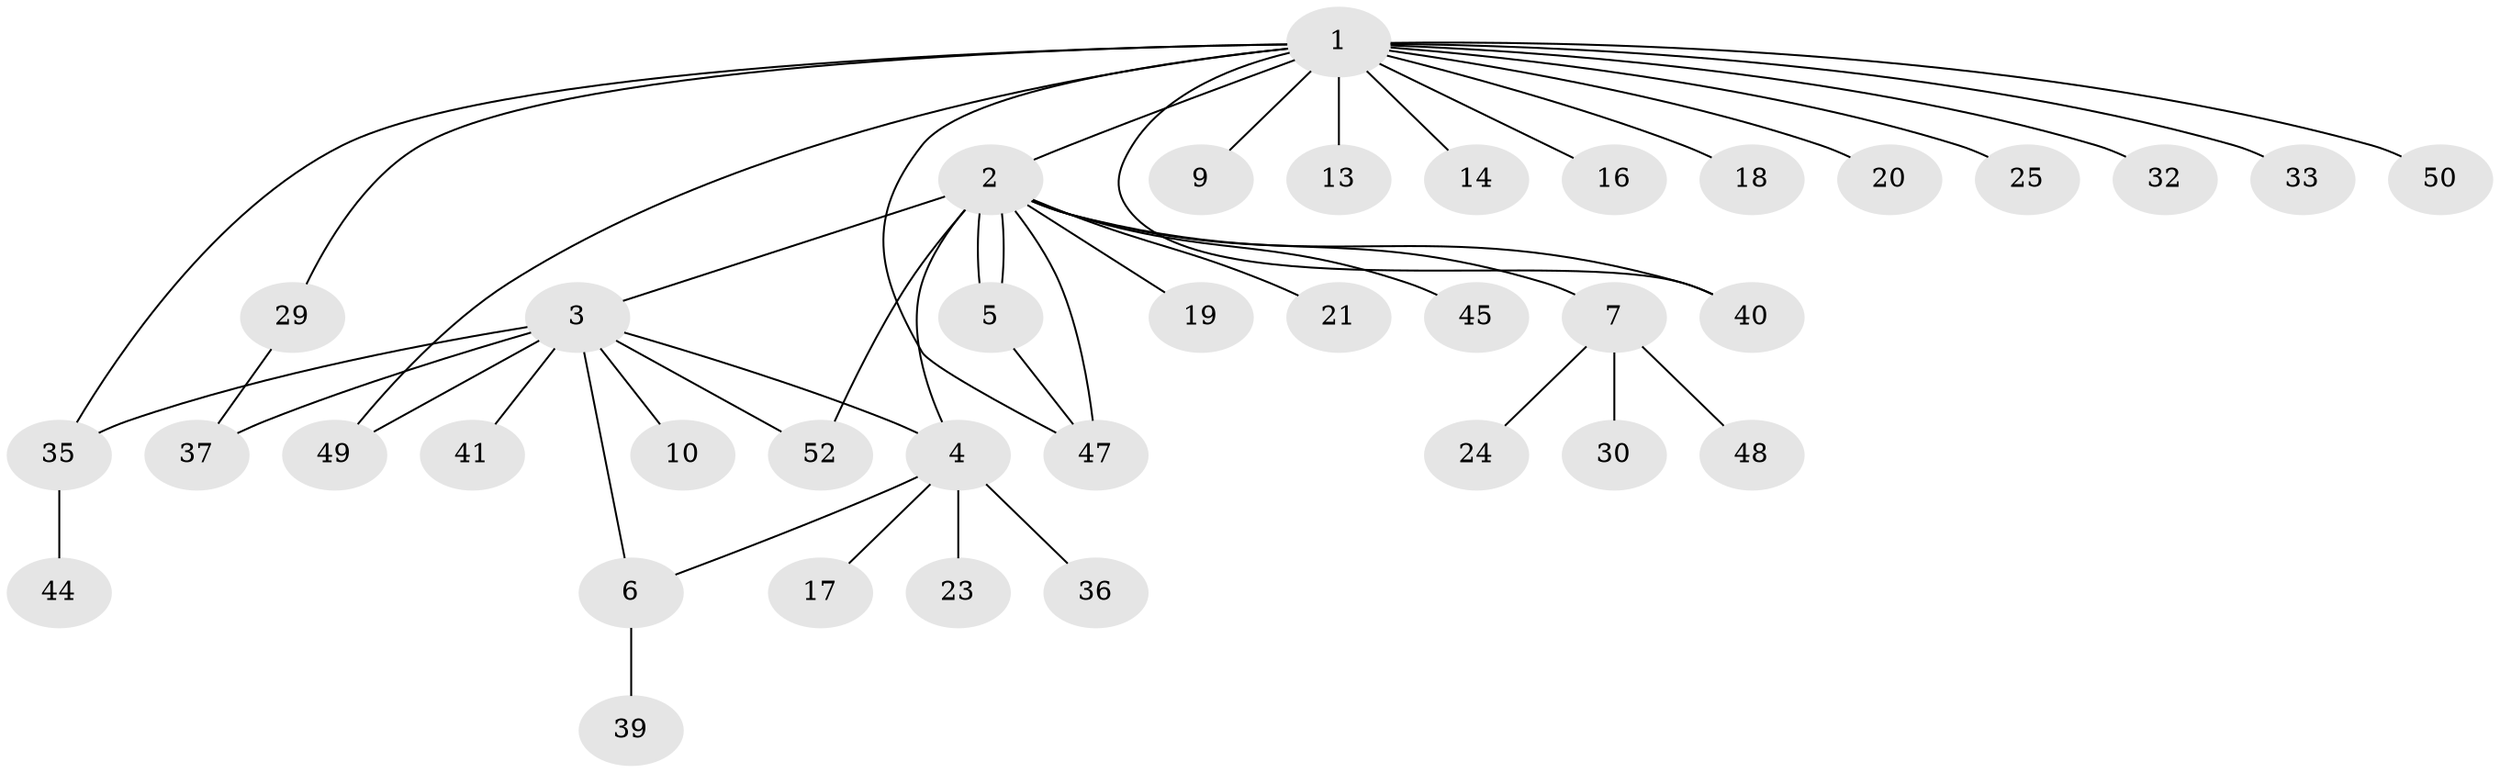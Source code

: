 // original degree distribution, {17: 0.019230769230769232, 14: 0.019230769230769232, 7: 0.019230769230769232, 6: 0.019230769230769232, 4: 0.09615384615384616, 2: 0.1346153846153846, 1: 0.5961538461538461, 3: 0.09615384615384616}
// Generated by graph-tools (version 1.1) at 2025/41/03/06/25 10:41:46]
// undirected, 37 vertices, 46 edges
graph export_dot {
graph [start="1"]
  node [color=gray90,style=filled];
  1 [super="+8"];
  2 [super="+42"];
  3 [super="+28"];
  4 [super="+31"];
  5 [super="+11"];
  6 [super="+26"];
  7 [super="+15"];
  9;
  10 [super="+12"];
  13;
  14 [super="+22"];
  16;
  17;
  18;
  19;
  20;
  21;
  23 [super="+27"];
  24;
  25;
  29 [super="+34"];
  30;
  32;
  33;
  35 [super="+38"];
  36;
  37 [super="+43"];
  39;
  40 [super="+46"];
  41;
  44;
  45;
  47;
  48;
  49 [super="+51"];
  50;
  52;
  1 -- 2 [weight=2];
  1 -- 9;
  1 -- 13;
  1 -- 14;
  1 -- 16;
  1 -- 18;
  1 -- 20;
  1 -- 25;
  1 -- 29;
  1 -- 32;
  1 -- 33;
  1 -- 35;
  1 -- 40;
  1 -- 47;
  1 -- 49;
  1 -- 50;
  2 -- 3;
  2 -- 4;
  2 -- 5;
  2 -- 5;
  2 -- 7;
  2 -- 19;
  2 -- 21;
  2 -- 40;
  2 -- 45;
  2 -- 47;
  2 -- 52;
  3 -- 6;
  3 -- 10;
  3 -- 37;
  3 -- 41;
  3 -- 49;
  3 -- 35;
  3 -- 4;
  3 -- 52;
  4 -- 17;
  4 -- 23;
  4 -- 36;
  4 -- 6;
  5 -- 47;
  6 -- 39;
  7 -- 24;
  7 -- 30;
  7 -- 48;
  29 -- 37;
  35 -- 44;
}
